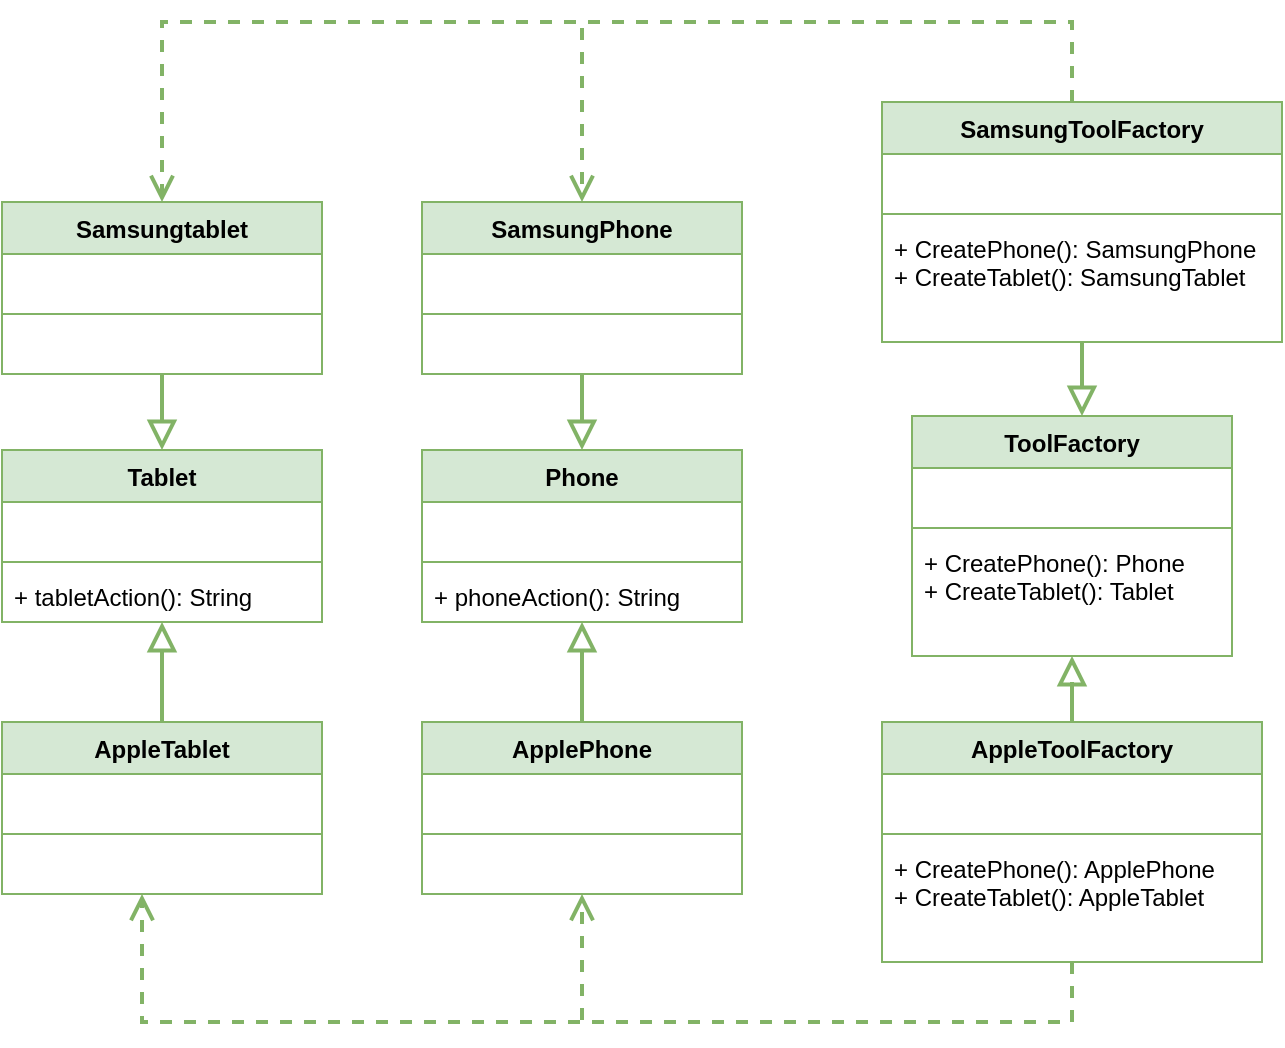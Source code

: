 <mxfile version="26.0.6">
  <diagram name="1 oldal" id="_skgcFD3ea4nREvTVmyn">
    <mxGraphModel dx="1050" dy="1726" grid="1" gridSize="10" guides="1" tooltips="1" connect="1" arrows="1" fold="1" page="1" pageScale="1" pageWidth="827" pageHeight="1169" math="0" shadow="0">
      <root>
        <mxCell id="0" />
        <mxCell id="1" parent="0" />
        <mxCell id="H_SOr6fTUz821yDSNW8F-13" value="ToolFactory&lt;div&gt;&lt;br&gt;&lt;/div&gt;" style="swimlane;fontStyle=1;align=center;verticalAlign=top;childLayout=stackLayout;horizontal=1;startSize=26;horizontalStack=0;resizeParent=1;resizeParentMax=0;resizeLast=0;collapsible=1;marginBottom=0;whiteSpace=wrap;html=1;fillColor=#d5e8d4;strokeColor=#82b366;" vertex="1" parent="1">
          <mxGeometry x="515" y="107" width="160" height="120" as="geometry" />
        </mxCell>
        <mxCell id="H_SOr6fTUz821yDSNW8F-14" value="&amp;nbsp;" style="text;strokeColor=none;fillColor=none;align=left;verticalAlign=top;spacingLeft=4;spacingRight=4;overflow=hidden;rotatable=0;points=[[0,0.5],[1,0.5]];portConstraint=eastwest;whiteSpace=wrap;html=1;" vertex="1" parent="H_SOr6fTUz821yDSNW8F-13">
          <mxGeometry y="26" width="160" height="26" as="geometry" />
        </mxCell>
        <mxCell id="H_SOr6fTUz821yDSNW8F-15" value="" style="line;strokeWidth=1;fillColor=none;align=left;verticalAlign=middle;spacingTop=-1;spacingLeft=3;spacingRight=3;rotatable=0;labelPosition=right;points=[];portConstraint=eastwest;strokeColor=inherit;" vertex="1" parent="H_SOr6fTUz821yDSNW8F-13">
          <mxGeometry y="52" width="160" height="8" as="geometry" />
        </mxCell>
        <mxCell id="H_SOr6fTUz821yDSNW8F-16" value="+ CreatePhone(): Phone&lt;div&gt;+ CreateTablet(): Tablet&lt;/div&gt;" style="text;strokeColor=none;fillColor=none;align=left;verticalAlign=top;spacingLeft=4;spacingRight=4;overflow=hidden;rotatable=0;points=[[0,0.5],[1,0.5]];portConstraint=eastwest;whiteSpace=wrap;html=1;" vertex="1" parent="H_SOr6fTUz821yDSNW8F-13">
          <mxGeometry y="60" width="160" height="60" as="geometry" />
        </mxCell>
        <mxCell id="H_SOr6fTUz821yDSNW8F-17" value="Tablet" style="swimlane;fontStyle=1;align=center;verticalAlign=top;childLayout=stackLayout;horizontal=1;startSize=26;horizontalStack=0;resizeParent=1;resizeParentMax=0;resizeLast=0;collapsible=1;marginBottom=0;whiteSpace=wrap;html=1;fillColor=#d5e8d4;strokeColor=#82b366;" vertex="1" parent="1">
          <mxGeometry x="60" y="124" width="160" height="86" as="geometry" />
        </mxCell>
        <mxCell id="H_SOr6fTUz821yDSNW8F-18" value="&amp;nbsp;" style="text;strokeColor=none;fillColor=none;align=left;verticalAlign=top;spacingLeft=4;spacingRight=4;overflow=hidden;rotatable=0;points=[[0,0.5],[1,0.5]];portConstraint=eastwest;whiteSpace=wrap;html=1;" vertex="1" parent="H_SOr6fTUz821yDSNW8F-17">
          <mxGeometry y="26" width="160" height="26" as="geometry" />
        </mxCell>
        <mxCell id="H_SOr6fTUz821yDSNW8F-19" value="" style="line;strokeWidth=1;fillColor=none;align=left;verticalAlign=middle;spacingTop=-1;spacingLeft=3;spacingRight=3;rotatable=0;labelPosition=right;points=[];portConstraint=eastwest;strokeColor=inherit;" vertex="1" parent="H_SOr6fTUz821yDSNW8F-17">
          <mxGeometry y="52" width="160" height="8" as="geometry" />
        </mxCell>
        <mxCell id="H_SOr6fTUz821yDSNW8F-20" value="+ tabletAction(): String" style="text;strokeColor=none;fillColor=none;align=left;verticalAlign=top;spacingLeft=4;spacingRight=4;overflow=hidden;rotatable=0;points=[[0,0.5],[1,0.5]];portConstraint=eastwest;whiteSpace=wrap;html=1;" vertex="1" parent="H_SOr6fTUz821yDSNW8F-17">
          <mxGeometry y="60" width="160" height="26" as="geometry" />
        </mxCell>
        <mxCell id="H_SOr6fTUz821yDSNW8F-21" value="Phone" style="swimlane;fontStyle=1;align=center;verticalAlign=top;childLayout=stackLayout;horizontal=1;startSize=26;horizontalStack=0;resizeParent=1;resizeParentMax=0;resizeLast=0;collapsible=1;marginBottom=0;whiteSpace=wrap;html=1;fillColor=#d5e8d4;strokeColor=#82b366;" vertex="1" parent="1">
          <mxGeometry x="270" y="124" width="160" height="86" as="geometry" />
        </mxCell>
        <mxCell id="H_SOr6fTUz821yDSNW8F-22" value="&amp;nbsp;" style="text;strokeColor=none;fillColor=none;align=left;verticalAlign=top;spacingLeft=4;spacingRight=4;overflow=hidden;rotatable=0;points=[[0,0.5],[1,0.5]];portConstraint=eastwest;whiteSpace=wrap;html=1;" vertex="1" parent="H_SOr6fTUz821yDSNW8F-21">
          <mxGeometry y="26" width="160" height="26" as="geometry" />
        </mxCell>
        <mxCell id="H_SOr6fTUz821yDSNW8F-23" value="" style="line;strokeWidth=1;fillColor=none;align=left;verticalAlign=middle;spacingTop=-1;spacingLeft=3;spacingRight=3;rotatable=0;labelPosition=right;points=[];portConstraint=eastwest;strokeColor=inherit;" vertex="1" parent="H_SOr6fTUz821yDSNW8F-21">
          <mxGeometry y="52" width="160" height="8" as="geometry" />
        </mxCell>
        <mxCell id="H_SOr6fTUz821yDSNW8F-24" value="+ phoneAction(): String" style="text;strokeColor=none;fillColor=none;align=left;verticalAlign=top;spacingLeft=4;spacingRight=4;overflow=hidden;rotatable=0;points=[[0,0.5],[1,0.5]];portConstraint=eastwest;whiteSpace=wrap;html=1;" vertex="1" parent="H_SOr6fTUz821yDSNW8F-21">
          <mxGeometry y="60" width="160" height="26" as="geometry" />
        </mxCell>
        <mxCell id="H_SOr6fTUz821yDSNW8F-25" value="SamsungPhone" style="swimlane;fontStyle=1;align=center;verticalAlign=top;childLayout=stackLayout;horizontal=1;startSize=26;horizontalStack=0;resizeParent=1;resizeParentMax=0;resizeLast=0;collapsible=1;marginBottom=0;whiteSpace=wrap;html=1;fillColor=#d5e8d4;strokeColor=#82b366;" vertex="1" parent="1">
          <mxGeometry x="270" width="160" height="86" as="geometry" />
        </mxCell>
        <mxCell id="H_SOr6fTUz821yDSNW8F-26" value="&amp;nbsp;" style="text;strokeColor=none;fillColor=none;align=left;verticalAlign=top;spacingLeft=4;spacingRight=4;overflow=hidden;rotatable=0;points=[[0,0.5],[1,0.5]];portConstraint=eastwest;whiteSpace=wrap;html=1;" vertex="1" parent="H_SOr6fTUz821yDSNW8F-25">
          <mxGeometry y="26" width="160" height="26" as="geometry" />
        </mxCell>
        <mxCell id="H_SOr6fTUz821yDSNW8F-27" value="" style="line;strokeWidth=1;fillColor=none;align=left;verticalAlign=middle;spacingTop=-1;spacingLeft=3;spacingRight=3;rotatable=0;labelPosition=right;points=[];portConstraint=eastwest;strokeColor=inherit;" vertex="1" parent="H_SOr6fTUz821yDSNW8F-25">
          <mxGeometry y="52" width="160" height="8" as="geometry" />
        </mxCell>
        <mxCell id="H_SOr6fTUz821yDSNW8F-28" value="&amp;nbsp;" style="text;strokeColor=none;fillColor=none;align=left;verticalAlign=top;spacingLeft=4;spacingRight=4;overflow=hidden;rotatable=0;points=[[0,0.5],[1,0.5]];portConstraint=eastwest;whiteSpace=wrap;html=1;" vertex="1" parent="H_SOr6fTUz821yDSNW8F-25">
          <mxGeometry y="60" width="160" height="26" as="geometry" />
        </mxCell>
        <mxCell id="H_SOr6fTUz821yDSNW8F-29" value="ApplePhone" style="swimlane;fontStyle=1;align=center;verticalAlign=top;childLayout=stackLayout;horizontal=1;startSize=26;horizontalStack=0;resizeParent=1;resizeParentMax=0;resizeLast=0;collapsible=1;marginBottom=0;whiteSpace=wrap;html=1;fillColor=#d5e8d4;strokeColor=#82b366;" vertex="1" parent="1">
          <mxGeometry x="270" y="260" width="160" height="86" as="geometry" />
        </mxCell>
        <mxCell id="H_SOr6fTUz821yDSNW8F-30" value="&amp;nbsp;" style="text;strokeColor=none;fillColor=none;align=left;verticalAlign=top;spacingLeft=4;spacingRight=4;overflow=hidden;rotatable=0;points=[[0,0.5],[1,0.5]];portConstraint=eastwest;whiteSpace=wrap;html=1;" vertex="1" parent="H_SOr6fTUz821yDSNW8F-29">
          <mxGeometry y="26" width="160" height="26" as="geometry" />
        </mxCell>
        <mxCell id="H_SOr6fTUz821yDSNW8F-31" value="" style="line;strokeWidth=1;fillColor=none;align=left;verticalAlign=middle;spacingTop=-1;spacingLeft=3;spacingRight=3;rotatable=0;labelPosition=right;points=[];portConstraint=eastwest;strokeColor=inherit;" vertex="1" parent="H_SOr6fTUz821yDSNW8F-29">
          <mxGeometry y="52" width="160" height="8" as="geometry" />
        </mxCell>
        <mxCell id="H_SOr6fTUz821yDSNW8F-32" value="&amp;nbsp;" style="text;strokeColor=none;fillColor=none;align=left;verticalAlign=top;spacingLeft=4;spacingRight=4;overflow=hidden;rotatable=0;points=[[0,0.5],[1,0.5]];portConstraint=eastwest;whiteSpace=wrap;html=1;" vertex="1" parent="H_SOr6fTUz821yDSNW8F-29">
          <mxGeometry y="60" width="160" height="26" as="geometry" />
        </mxCell>
        <mxCell id="H_SOr6fTUz821yDSNW8F-33" value="AppleTablet" style="swimlane;fontStyle=1;align=center;verticalAlign=top;childLayout=stackLayout;horizontal=1;startSize=26;horizontalStack=0;resizeParent=1;resizeParentMax=0;resizeLast=0;collapsible=1;marginBottom=0;whiteSpace=wrap;html=1;fillColor=#d5e8d4;strokeColor=#82b366;" vertex="1" parent="1">
          <mxGeometry x="60" y="260" width="160" height="86" as="geometry" />
        </mxCell>
        <mxCell id="H_SOr6fTUz821yDSNW8F-34" value="&amp;nbsp;" style="text;strokeColor=none;fillColor=none;align=left;verticalAlign=top;spacingLeft=4;spacingRight=4;overflow=hidden;rotatable=0;points=[[0,0.5],[1,0.5]];portConstraint=eastwest;whiteSpace=wrap;html=1;" vertex="1" parent="H_SOr6fTUz821yDSNW8F-33">
          <mxGeometry y="26" width="160" height="26" as="geometry" />
        </mxCell>
        <mxCell id="H_SOr6fTUz821yDSNW8F-35" value="" style="line;strokeWidth=1;fillColor=none;align=left;verticalAlign=middle;spacingTop=-1;spacingLeft=3;spacingRight=3;rotatable=0;labelPosition=right;points=[];portConstraint=eastwest;strokeColor=inherit;" vertex="1" parent="H_SOr6fTUz821yDSNW8F-33">
          <mxGeometry y="52" width="160" height="8" as="geometry" />
        </mxCell>
        <mxCell id="H_SOr6fTUz821yDSNW8F-36" value="&amp;nbsp;" style="text;strokeColor=none;fillColor=none;align=left;verticalAlign=top;spacingLeft=4;spacingRight=4;overflow=hidden;rotatable=0;points=[[0,0.5],[1,0.5]];portConstraint=eastwest;whiteSpace=wrap;html=1;" vertex="1" parent="H_SOr6fTUz821yDSNW8F-33">
          <mxGeometry y="60" width="160" height="26" as="geometry" />
        </mxCell>
        <mxCell id="H_SOr6fTUz821yDSNW8F-42" style="edgeStyle=orthogonalEdgeStyle;rounded=0;orthogonalLoop=1;jettySize=auto;html=1;endArrow=block;endFill=0;fillColor=#d5e8d4;strokeColor=#82b366;strokeWidth=2;endSize=10;" edge="1" parent="1" source="H_SOr6fTUz821yDSNW8F-37" target="H_SOr6fTUz821yDSNW8F-17">
          <mxGeometry relative="1" as="geometry" />
        </mxCell>
        <mxCell id="H_SOr6fTUz821yDSNW8F-37" value="Samsungtablet" style="swimlane;fontStyle=1;align=center;verticalAlign=top;childLayout=stackLayout;horizontal=1;startSize=26;horizontalStack=0;resizeParent=1;resizeParentMax=0;resizeLast=0;collapsible=1;marginBottom=0;whiteSpace=wrap;html=1;fillColor=#d5e8d4;strokeColor=#82b366;" vertex="1" parent="1">
          <mxGeometry x="60" width="160" height="86" as="geometry" />
        </mxCell>
        <mxCell id="H_SOr6fTUz821yDSNW8F-38" value="&amp;nbsp;" style="text;strokeColor=none;fillColor=none;align=left;verticalAlign=top;spacingLeft=4;spacingRight=4;overflow=hidden;rotatable=0;points=[[0,0.5],[1,0.5]];portConstraint=eastwest;whiteSpace=wrap;html=1;" vertex="1" parent="H_SOr6fTUz821yDSNW8F-37">
          <mxGeometry y="26" width="160" height="26" as="geometry" />
        </mxCell>
        <mxCell id="H_SOr6fTUz821yDSNW8F-39" value="" style="line;strokeWidth=1;fillColor=none;align=left;verticalAlign=middle;spacingTop=-1;spacingLeft=3;spacingRight=3;rotatable=0;labelPosition=right;points=[];portConstraint=eastwest;strokeColor=inherit;" vertex="1" parent="H_SOr6fTUz821yDSNW8F-37">
          <mxGeometry y="52" width="160" height="8" as="geometry" />
        </mxCell>
        <mxCell id="H_SOr6fTUz821yDSNW8F-40" value="&amp;nbsp;" style="text;strokeColor=none;fillColor=none;align=left;verticalAlign=top;spacingLeft=4;spacingRight=4;overflow=hidden;rotatable=0;points=[[0,0.5],[1,0.5]];portConstraint=eastwest;whiteSpace=wrap;html=1;" vertex="1" parent="H_SOr6fTUz821yDSNW8F-37">
          <mxGeometry y="60" width="160" height="26" as="geometry" />
        </mxCell>
        <mxCell id="H_SOr6fTUz821yDSNW8F-43" style="edgeStyle=orthogonalEdgeStyle;rounded=0;orthogonalLoop=1;jettySize=auto;html=1;endArrow=block;endFill=0;fillColor=#d5e8d4;strokeColor=#82b366;strokeWidth=2;endSize=10;" edge="1" parent="1" source="H_SOr6fTUz821yDSNW8F-25" target="H_SOr6fTUz821yDSNW8F-21">
          <mxGeometry relative="1" as="geometry">
            <mxPoint x="150" y="96" as="sourcePoint" />
            <mxPoint x="150" y="134" as="targetPoint" />
          </mxGeometry>
        </mxCell>
        <mxCell id="H_SOr6fTUz821yDSNW8F-44" style="edgeStyle=orthogonalEdgeStyle;rounded=0;orthogonalLoop=1;jettySize=auto;html=1;endArrow=block;endFill=0;fillColor=#d5e8d4;strokeColor=#82b366;strokeWidth=2;endSize=10;" edge="1" parent="1" source="H_SOr6fTUz821yDSNW8F-29" target="H_SOr6fTUz821yDSNW8F-21">
          <mxGeometry relative="1" as="geometry">
            <mxPoint x="360" y="96" as="sourcePoint" />
            <mxPoint x="360" y="134" as="targetPoint" />
          </mxGeometry>
        </mxCell>
        <mxCell id="H_SOr6fTUz821yDSNW8F-45" style="edgeStyle=orthogonalEdgeStyle;rounded=0;orthogonalLoop=1;jettySize=auto;html=1;endArrow=block;endFill=0;fillColor=#d5e8d4;strokeColor=#82b366;strokeWidth=2;endSize=10;" edge="1" parent="1" source="H_SOr6fTUz821yDSNW8F-33" target="H_SOr6fTUz821yDSNW8F-17">
          <mxGeometry relative="1" as="geometry">
            <mxPoint x="360" y="270" as="sourcePoint" />
            <mxPoint x="360" y="220" as="targetPoint" />
          </mxGeometry>
        </mxCell>
        <mxCell id="H_SOr6fTUz821yDSNW8F-50" style="edgeStyle=orthogonalEdgeStyle;rounded=0;orthogonalLoop=1;jettySize=auto;html=1;endArrow=open;endFill=0;strokeWidth=2;fillColor=#d5e8d4;strokeColor=#82b366;endSize=9;dashed=1;" edge="1" parent="1" source="H_SOr6fTUz821yDSNW8F-46" target="H_SOr6fTUz821yDSNW8F-29">
          <mxGeometry relative="1" as="geometry">
            <Array as="points">
              <mxPoint x="595" y="410" />
              <mxPoint x="350" y="410" />
            </Array>
          </mxGeometry>
        </mxCell>
        <mxCell id="H_SOr6fTUz821yDSNW8F-46" value="AppleToolFactory&lt;div&gt;&lt;br&gt;&lt;/div&gt;" style="swimlane;fontStyle=1;align=center;verticalAlign=top;childLayout=stackLayout;horizontal=1;startSize=26;horizontalStack=0;resizeParent=1;resizeParentMax=0;resizeLast=0;collapsible=1;marginBottom=0;whiteSpace=wrap;html=1;fillColor=#d5e8d4;strokeColor=#82b366;" vertex="1" parent="1">
          <mxGeometry x="500" y="260" width="190" height="120" as="geometry" />
        </mxCell>
        <mxCell id="H_SOr6fTUz821yDSNW8F-47" value="&amp;nbsp;" style="text;strokeColor=none;fillColor=none;align=left;verticalAlign=top;spacingLeft=4;spacingRight=4;overflow=hidden;rotatable=0;points=[[0,0.5],[1,0.5]];portConstraint=eastwest;whiteSpace=wrap;html=1;" vertex="1" parent="H_SOr6fTUz821yDSNW8F-46">
          <mxGeometry y="26" width="190" height="26" as="geometry" />
        </mxCell>
        <mxCell id="H_SOr6fTUz821yDSNW8F-48" value="" style="line;strokeWidth=1;fillColor=none;align=left;verticalAlign=middle;spacingTop=-1;spacingLeft=3;spacingRight=3;rotatable=0;labelPosition=right;points=[];portConstraint=eastwest;strokeColor=inherit;" vertex="1" parent="H_SOr6fTUz821yDSNW8F-46">
          <mxGeometry y="52" width="190" height="8" as="geometry" />
        </mxCell>
        <mxCell id="H_SOr6fTUz821yDSNW8F-49" value="+ CreatePhone(): ApplePhone&lt;div&gt;+ CreateTablet(): AppleTablet&lt;/div&gt;" style="text;strokeColor=none;fillColor=none;align=left;verticalAlign=top;spacingLeft=4;spacingRight=4;overflow=hidden;rotatable=0;points=[[0,0.5],[1,0.5]];portConstraint=eastwest;whiteSpace=wrap;html=1;" vertex="1" parent="H_SOr6fTUz821yDSNW8F-46">
          <mxGeometry y="60" width="190" height="60" as="geometry" />
        </mxCell>
        <mxCell id="H_SOr6fTUz821yDSNW8F-51" style="edgeStyle=orthogonalEdgeStyle;rounded=0;orthogonalLoop=1;jettySize=auto;html=1;endArrow=open;endFill=0;strokeWidth=2;fillColor=#d5e8d4;strokeColor=#82b366;endSize=9;dashed=1;" edge="1" parent="1" source="H_SOr6fTUz821yDSNW8F-46" target="H_SOr6fTUz821yDSNW8F-33">
          <mxGeometry relative="1" as="geometry">
            <mxPoint x="605" y="390" as="sourcePoint" />
            <mxPoint x="360" y="356" as="targetPoint" />
            <Array as="points">
              <mxPoint x="595" y="410" />
              <mxPoint x="130" y="410" />
            </Array>
          </mxGeometry>
        </mxCell>
        <mxCell id="H_SOr6fTUz821yDSNW8F-53" style="edgeStyle=orthogonalEdgeStyle;rounded=0;orthogonalLoop=1;jettySize=auto;html=1;endArrow=open;endFill=0;strokeWidth=2;fillColor=#d5e8d4;strokeColor=#82b366;endSize=9;dashed=1;" edge="1" parent="1" target="H_SOr6fTUz821yDSNW8F-25">
          <mxGeometry relative="1" as="geometry">
            <mxPoint x="595" y="-50" as="sourcePoint" />
            <mxPoint x="140" y="356" as="targetPoint" />
            <Array as="points">
              <mxPoint x="595" y="-90" />
              <mxPoint x="350" y="-90" />
            </Array>
          </mxGeometry>
        </mxCell>
        <mxCell id="H_SOr6fTUz821yDSNW8F-56" value="SamsungToolFactory&lt;div&gt;&lt;br&gt;&lt;/div&gt;" style="swimlane;fontStyle=1;align=center;verticalAlign=top;childLayout=stackLayout;horizontal=1;startSize=26;horizontalStack=0;resizeParent=1;resizeParentMax=0;resizeLast=0;collapsible=1;marginBottom=0;whiteSpace=wrap;html=1;fillColor=#d5e8d4;strokeColor=#82b366;" vertex="1" parent="1">
          <mxGeometry x="500" y="-50" width="200" height="120" as="geometry" />
        </mxCell>
        <mxCell id="H_SOr6fTUz821yDSNW8F-57" value="&amp;nbsp;" style="text;strokeColor=none;fillColor=none;align=left;verticalAlign=top;spacingLeft=4;spacingRight=4;overflow=hidden;rotatable=0;points=[[0,0.5],[1,0.5]];portConstraint=eastwest;whiteSpace=wrap;html=1;" vertex="1" parent="H_SOr6fTUz821yDSNW8F-56">
          <mxGeometry y="26" width="200" height="26" as="geometry" />
        </mxCell>
        <mxCell id="H_SOr6fTUz821yDSNW8F-58" value="" style="line;strokeWidth=1;fillColor=none;align=left;verticalAlign=middle;spacingTop=-1;spacingLeft=3;spacingRight=3;rotatable=0;labelPosition=right;points=[];portConstraint=eastwest;strokeColor=inherit;" vertex="1" parent="H_SOr6fTUz821yDSNW8F-56">
          <mxGeometry y="52" width="200" height="8" as="geometry" />
        </mxCell>
        <mxCell id="H_SOr6fTUz821yDSNW8F-59" value="+ CreatePhone(): SamsungPhone&lt;div&gt;+ CreateTablet(): SamsungTablet&lt;/div&gt;" style="text;strokeColor=none;fillColor=none;align=left;verticalAlign=top;spacingLeft=4;spacingRight=4;overflow=hidden;rotatable=0;points=[[0,0.5],[1,0.5]];portConstraint=eastwest;whiteSpace=wrap;html=1;" vertex="1" parent="H_SOr6fTUz821yDSNW8F-56">
          <mxGeometry y="60" width="200" height="60" as="geometry" />
        </mxCell>
        <mxCell id="H_SOr6fTUz821yDSNW8F-61" style="edgeStyle=orthogonalEdgeStyle;rounded=0;orthogonalLoop=1;jettySize=auto;html=1;endArrow=open;endFill=0;strokeWidth=2;fillColor=#d5e8d4;strokeColor=#82b366;endSize=9;dashed=1;" edge="1" parent="1" source="H_SOr6fTUz821yDSNW8F-56" target="H_SOr6fTUz821yDSNW8F-37">
          <mxGeometry relative="1" as="geometry">
            <mxPoint x="605" y="-40" as="sourcePoint" />
            <mxPoint x="360" y="10" as="targetPoint" />
            <Array as="points">
              <mxPoint x="595" y="-90" />
              <mxPoint x="140" y="-90" />
            </Array>
          </mxGeometry>
        </mxCell>
        <mxCell id="H_SOr6fTUz821yDSNW8F-62" style="edgeStyle=orthogonalEdgeStyle;rounded=0;orthogonalLoop=1;jettySize=auto;html=1;endArrow=block;endFill=0;fillColor=#d5e8d4;strokeColor=#82b366;strokeWidth=2;endSize=10;" edge="1" parent="1" source="H_SOr6fTUz821yDSNW8F-46" target="H_SOr6fTUz821yDSNW8F-13">
          <mxGeometry relative="1" as="geometry">
            <mxPoint x="360" y="270" as="sourcePoint" />
            <mxPoint x="360" y="220" as="targetPoint" />
          </mxGeometry>
        </mxCell>
        <mxCell id="H_SOr6fTUz821yDSNW8F-63" style="edgeStyle=orthogonalEdgeStyle;rounded=0;orthogonalLoop=1;jettySize=auto;html=1;endArrow=block;endFill=0;fillColor=#d5e8d4;strokeColor=#82b366;strokeWidth=2;endSize=10;" edge="1" parent="1" source="H_SOr6fTUz821yDSNW8F-59" target="H_SOr6fTUz821yDSNW8F-13">
          <mxGeometry relative="1" as="geometry">
            <mxPoint x="360" y="96" as="sourcePoint" />
            <mxPoint x="360" y="134" as="targetPoint" />
            <Array as="points">
              <mxPoint x="600" y="80" />
              <mxPoint x="600" y="80" />
            </Array>
          </mxGeometry>
        </mxCell>
      </root>
    </mxGraphModel>
  </diagram>
</mxfile>
